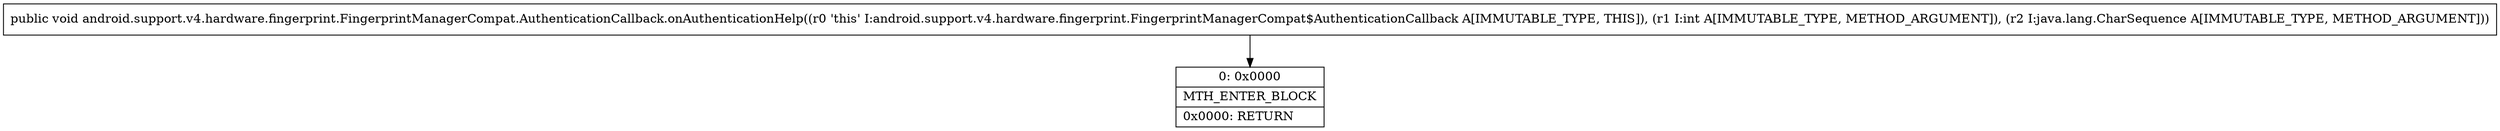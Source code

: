 digraph "CFG forandroid.support.v4.hardware.fingerprint.FingerprintManagerCompat.AuthenticationCallback.onAuthenticationHelp(ILjava\/lang\/CharSequence;)V" {
Node_0 [shape=record,label="{0\:\ 0x0000|MTH_ENTER_BLOCK\l|0x0000: RETURN   \l}"];
MethodNode[shape=record,label="{public void android.support.v4.hardware.fingerprint.FingerprintManagerCompat.AuthenticationCallback.onAuthenticationHelp((r0 'this' I:android.support.v4.hardware.fingerprint.FingerprintManagerCompat$AuthenticationCallback A[IMMUTABLE_TYPE, THIS]), (r1 I:int A[IMMUTABLE_TYPE, METHOD_ARGUMENT]), (r2 I:java.lang.CharSequence A[IMMUTABLE_TYPE, METHOD_ARGUMENT])) }"];
MethodNode -> Node_0;
}

